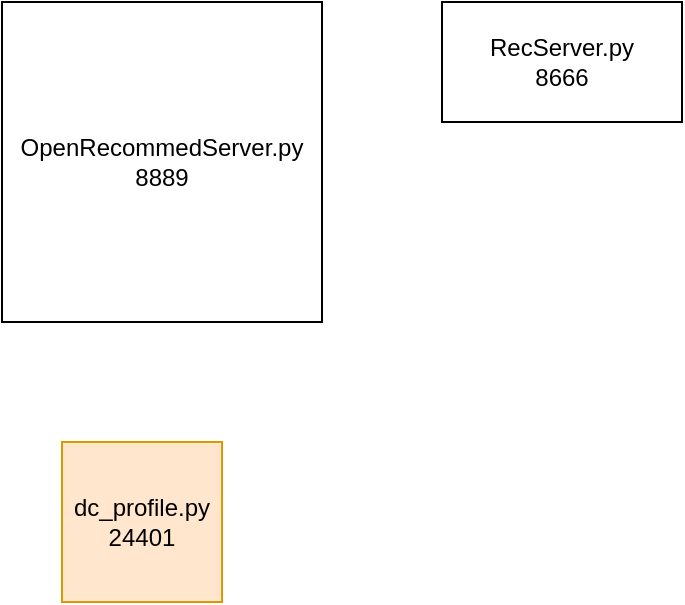 <mxfile version="12.4.9" type="github">
  <diagram id="L4YWGLXJ7ORCv00AcH7l" name="第 1 页">
    <mxGraphModel dx="1422" dy="755" grid="1" gridSize="10" guides="1" tooltips="1" connect="1" arrows="1" fold="1" page="1" pageScale="1" pageWidth="827" pageHeight="1169" math="0" shadow="0">
      <root>
        <mxCell id="0"/>
        <mxCell id="1" parent="0"/>
        <mxCell id="iuYcrRt3KC1bexPyI2uI-1" value="dc_profile.py&lt;br&gt;24401" style="whiteSpace=wrap;html=1;aspect=fixed;fillColor=#ffe6cc;strokeColor=#d79b00;" vertex="1" parent="1">
          <mxGeometry x="90" y="240" width="80" height="80" as="geometry"/>
        </mxCell>
        <mxCell id="iuYcrRt3KC1bexPyI2uI-2" value="OpenRecommedServer.py&lt;br&gt;8889" style="whiteSpace=wrap;html=1;aspect=fixed;" vertex="1" parent="1">
          <mxGeometry x="60" y="20" width="160" height="160" as="geometry"/>
        </mxCell>
        <mxCell id="iuYcrRt3KC1bexPyI2uI-3" value="RecServer.py&lt;br&gt;8666" style="rounded=0;whiteSpace=wrap;html=1;" vertex="1" parent="1">
          <mxGeometry x="280" y="20" width="120" height="60" as="geometry"/>
        </mxCell>
      </root>
    </mxGraphModel>
  </diagram>
</mxfile>
